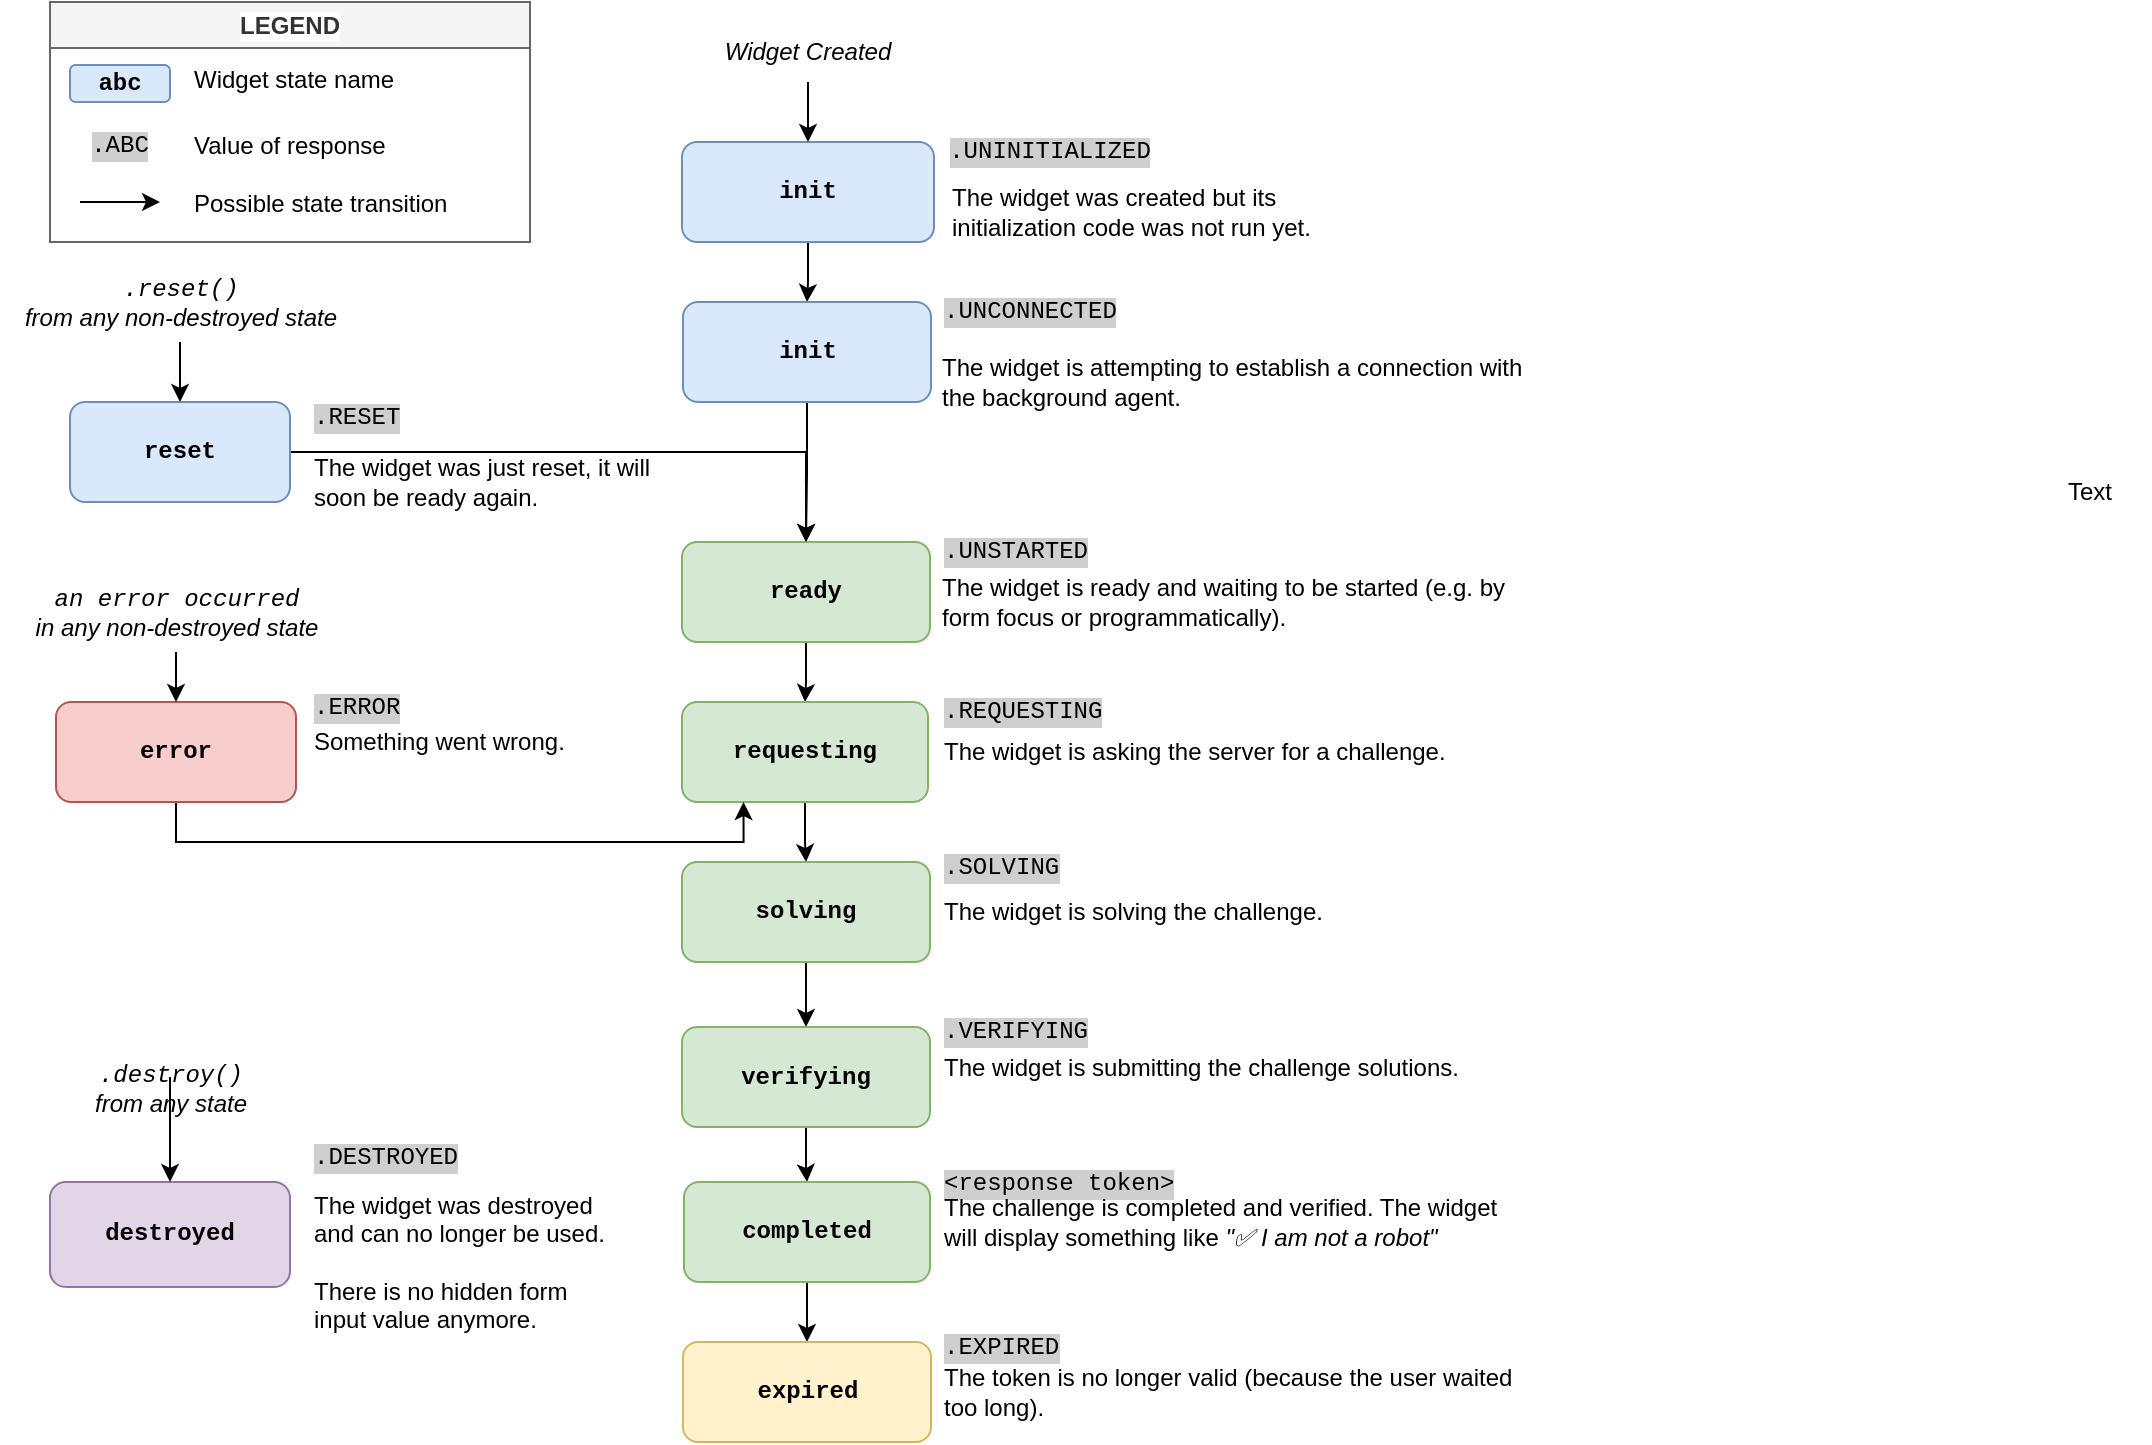 <mxfile version="21.1.4" type="device">
  <diagram name="Page-1" id="PT5pHbwSkdIb-5FwEzC8">
    <mxGraphModel dx="1397" dy="1033" grid="1" gridSize="10" guides="1" tooltips="1" connect="1" arrows="1" fold="1" page="1" pageScale="1" pageWidth="827" pageHeight="1169" math="0" shadow="0">
      <root>
        <mxCell id="0" />
        <mxCell id="1" parent="0" />
        <mxCell id="4dWRWvpZWCkxSH6U4_jv-60" style="edgeStyle=orthogonalEdgeStyle;rounded=0;orthogonalLoop=1;jettySize=auto;html=1;entryX=0.5;entryY=0;entryDx=0;entryDy=0;" parent="1" source="4dWRWvpZWCkxSH6U4_jv-3" target="4dWRWvpZWCkxSH6U4_jv-7" edge="1">
          <mxGeometry relative="1" as="geometry" />
        </mxCell>
        <mxCell id="4dWRWvpZWCkxSH6U4_jv-3" value="&lt;div&gt;reset&lt;/div&gt;" style="rounded=1;whiteSpace=wrap;html=1;fillColor=#dae8fc;strokeColor=#6c8ebf;fontFamily=Courier New;fontStyle=1" parent="1" vertex="1">
          <mxGeometry x="50" y="210" width="110" height="50" as="geometry" />
        </mxCell>
        <mxCell id="4dWRWvpZWCkxSH6U4_jv-74" style="edgeStyle=orthogonalEdgeStyle;rounded=0;orthogonalLoop=1;jettySize=auto;html=1;entryX=0.5;entryY=0;entryDx=0;entryDy=0;" parent="1" source="4dWRWvpZWCkxSH6U4_jv-4" target="4dWRWvpZWCkxSH6U4_jv-71" edge="1">
          <mxGeometry relative="1" as="geometry" />
        </mxCell>
        <mxCell id="4dWRWvpZWCkxSH6U4_jv-4" value="&lt;div&gt;&lt;p&gt;init&lt;/p&gt;&lt;/div&gt;" style="rounded=1;whiteSpace=wrap;html=1;fillColor=#dae8fc;strokeColor=#6c8ebf;fontFamily=Courier New;fontStyle=1" parent="1" vertex="1">
          <mxGeometry x="356" y="80" width="126" height="50" as="geometry" />
        </mxCell>
        <mxCell id="4dWRWvpZWCkxSH6U4_jv-73" style="edgeStyle=orthogonalEdgeStyle;rounded=0;orthogonalLoop=1;jettySize=auto;html=1;entryX=0.5;entryY=0;entryDx=0;entryDy=0;" parent="1" source="4dWRWvpZWCkxSH6U4_jv-5" target="4dWRWvpZWCkxSH6U4_jv-4" edge="1">
          <mxGeometry relative="1" as="geometry" />
        </mxCell>
        <mxCell id="4dWRWvpZWCkxSH6U4_jv-5" value="Widget Created" style="text;html=1;strokeColor=none;fillColor=none;align=center;verticalAlign=middle;whiteSpace=wrap;rounded=0;fontStyle=2" parent="1" vertex="1">
          <mxGeometry x="376" y="20" width="86" height="30" as="geometry" />
        </mxCell>
        <mxCell id="4dWRWvpZWCkxSH6U4_jv-17" style="edgeStyle=orthogonalEdgeStyle;rounded=0;orthogonalLoop=1;jettySize=auto;html=1;entryX=0.5;entryY=0;entryDx=0;entryDy=0;" parent="1" source="4dWRWvpZWCkxSH6U4_jv-7" target="4dWRWvpZWCkxSH6U4_jv-8" edge="1">
          <mxGeometry relative="1" as="geometry" />
        </mxCell>
        <mxCell id="4dWRWvpZWCkxSH6U4_jv-7" value="ready" style="rounded=1;whiteSpace=wrap;html=1;fillColor=#d5e8d4;strokeColor=#82b366;fontFamily=Courier New;fontStyle=1" parent="1" vertex="1">
          <mxGeometry x="356" y="280" width="124" height="50" as="geometry" />
        </mxCell>
        <mxCell id="4dWRWvpZWCkxSH6U4_jv-18" style="edgeStyle=orthogonalEdgeStyle;rounded=0;orthogonalLoop=1;jettySize=auto;html=1;entryX=0.5;entryY=0;entryDx=0;entryDy=0;" parent="1" source="4dWRWvpZWCkxSH6U4_jv-8" target="4dWRWvpZWCkxSH6U4_jv-9" edge="1">
          <mxGeometry relative="1" as="geometry" />
        </mxCell>
        <mxCell id="4dWRWvpZWCkxSH6U4_jv-8" value="requesting" style="rounded=1;whiteSpace=wrap;html=1;fillColor=#d5e8d4;strokeColor=#82b366;fontFamily=Courier New;fontStyle=1" parent="1" vertex="1">
          <mxGeometry x="356" y="360" width="123" height="50" as="geometry" />
        </mxCell>
        <mxCell id="4dWRWvpZWCkxSH6U4_jv-19" style="edgeStyle=orthogonalEdgeStyle;rounded=0;orthogonalLoop=1;jettySize=auto;html=1;entryX=0.5;entryY=0;entryDx=0;entryDy=0;" parent="1" source="4dWRWvpZWCkxSH6U4_jv-9" target="4dWRWvpZWCkxSH6U4_jv-10" edge="1">
          <mxGeometry relative="1" as="geometry" />
        </mxCell>
        <mxCell id="4dWRWvpZWCkxSH6U4_jv-9" value="solving" style="rounded=1;whiteSpace=wrap;html=1;fillColor=#d5e8d4;strokeColor=#82b366;fontFamily=Courier New;fontStyle=1" parent="1" vertex="1">
          <mxGeometry x="356" y="440" width="124" height="50" as="geometry" />
        </mxCell>
        <mxCell id="4dWRWvpZWCkxSH6U4_jv-20" style="edgeStyle=orthogonalEdgeStyle;rounded=0;orthogonalLoop=1;jettySize=auto;html=1;entryX=0.5;entryY=0;entryDx=0;entryDy=0;" parent="1" source="4dWRWvpZWCkxSH6U4_jv-10" target="4dWRWvpZWCkxSH6U4_jv-11" edge="1">
          <mxGeometry relative="1" as="geometry" />
        </mxCell>
        <mxCell id="4dWRWvpZWCkxSH6U4_jv-10" value="verifying" style="rounded=1;whiteSpace=wrap;html=1;fillColor=#d5e8d4;strokeColor=#82b366;fontFamily=Courier New;fontStyle=1" parent="1" vertex="1">
          <mxGeometry x="356" y="522.5" width="124" height="50" as="geometry" />
        </mxCell>
        <mxCell id="4dWRWvpZWCkxSH6U4_jv-21" style="edgeStyle=orthogonalEdgeStyle;rounded=0;orthogonalLoop=1;jettySize=auto;html=1;entryX=0.5;entryY=0;entryDx=0;entryDy=0;" parent="1" source="4dWRWvpZWCkxSH6U4_jv-11" target="4dWRWvpZWCkxSH6U4_jv-12" edge="1">
          <mxGeometry relative="1" as="geometry" />
        </mxCell>
        <mxCell id="4dWRWvpZWCkxSH6U4_jv-11" value="completed" style="rounded=1;whiteSpace=wrap;html=1;fillColor=#d5e8d4;strokeColor=#82b366;fontFamily=Courier New;fontStyle=1" parent="1" vertex="1">
          <mxGeometry x="357" y="600" width="123" height="50" as="geometry" />
        </mxCell>
        <mxCell id="4dWRWvpZWCkxSH6U4_jv-12" value="expired" style="rounded=1;whiteSpace=wrap;html=1;fillColor=#fff2cc;strokeColor=#d6b656;fontFamily=Courier New;fontStyle=1" parent="1" vertex="1">
          <mxGeometry x="356.5" y="680" width="124" height="50" as="geometry" />
        </mxCell>
        <mxCell id="4dWRWvpZWCkxSH6U4_jv-14" value="destroyed" style="rounded=1;whiteSpace=wrap;html=1;fillColor=#e1d5e7;strokeColor=#9673a6;fontFamily=Courier New;fontStyle=1" parent="1" vertex="1">
          <mxGeometry x="40" y="600" width="120" height="52.5" as="geometry" />
        </mxCell>
        <mxCell id="oPpQbd-vWtSJciQHWR1J-1" style="edgeStyle=orthogonalEdgeStyle;rounded=0;orthogonalLoop=1;jettySize=auto;html=1;entryX=0.25;entryY=1;entryDx=0;entryDy=0;exitX=0.5;exitY=1;exitDx=0;exitDy=0;" edge="1" parent="1" source="4dWRWvpZWCkxSH6U4_jv-15" target="4dWRWvpZWCkxSH6U4_jv-8">
          <mxGeometry relative="1" as="geometry">
            <mxPoint x="103" y="430" as="targetPoint" />
          </mxGeometry>
        </mxCell>
        <mxCell id="4dWRWvpZWCkxSH6U4_jv-15" value="error" style="rounded=1;whiteSpace=wrap;html=1;fillColor=#f8cecc;strokeColor=#b85450;fontFamily=Courier New;fontStyle=1" parent="1" vertex="1">
          <mxGeometry x="43" y="360" width="120" height="50" as="geometry" />
        </mxCell>
        <mxCell id="4dWRWvpZWCkxSH6U4_jv-30" value=".UNSTARTED" style="text;html=1;strokeColor=none;fillColor=none;align=left;verticalAlign=middle;whiteSpace=wrap;rounded=0;fontFamily=Courier New;fontStyle=0;labelBackgroundColor=#CFCFCF;" parent="1" vertex="1">
          <mxGeometry x="485" y="270" width="60" height="30" as="geometry" />
        </mxCell>
        <mxCell id="4dWRWvpZWCkxSH6U4_jv-31" value=".REQUESTING" style="text;html=1;strokeColor=none;fillColor=none;align=left;verticalAlign=middle;whiteSpace=wrap;rounded=0;fontFamily=Courier New;fontStyle=0;labelBackgroundColor=#CFCFCF;" parent="1" vertex="1">
          <mxGeometry x="485" y="350" width="60" height="30" as="geometry" />
        </mxCell>
        <mxCell id="4dWRWvpZWCkxSH6U4_jv-32" value=".SOLVING" style="text;html=1;strokeColor=none;fillColor=none;align=left;verticalAlign=middle;whiteSpace=wrap;rounded=0;fontFamily=Courier New;fontStyle=0;labelBackgroundColor=#CFCFCF;" parent="1" vertex="1">
          <mxGeometry x="485" y="430" width="100" height="25" as="geometry" />
        </mxCell>
        <mxCell id="4dWRWvpZWCkxSH6U4_jv-33" value=".VERIFYING" style="text;html=1;strokeColor=none;fillColor=none;align=left;verticalAlign=middle;whiteSpace=wrap;rounded=0;fontFamily=Courier New;fontStyle=0;labelBackgroundColor=#CFCFCF;" parent="1" vertex="1">
          <mxGeometry x="485" y="510" width="60" height="30" as="geometry" />
        </mxCell>
        <mxCell id="4dWRWvpZWCkxSH6U4_jv-34" value="&amp;lt;response token&amp;gt;" style="text;html=1;strokeColor=none;fillColor=none;align=left;verticalAlign=middle;whiteSpace=wrap;rounded=0;fontFamily=Courier New;fontStyle=0;labelBackgroundColor=#CFCFCF;" parent="1" vertex="1">
          <mxGeometry x="485" y="590" width="150" height="22.5" as="geometry" />
        </mxCell>
        <mxCell id="4dWRWvpZWCkxSH6U4_jv-36" value=".EXPIRED" style="text;html=1;strokeColor=none;fillColor=none;align=left;verticalAlign=middle;whiteSpace=wrap;rounded=0;fontFamily=Courier New;fontStyle=0;labelBackgroundColor=#CFCFCF;" parent="1" vertex="1">
          <mxGeometry x="485" y="670" width="110" height="25" as="geometry" />
        </mxCell>
        <mxCell id="4dWRWvpZWCkxSH6U4_jv-37" value=".UNINITIALIZED" style="text;html=1;strokeColor=none;fillColor=none;align=center;verticalAlign=middle;whiteSpace=wrap;rounded=0;fontFamily=Courier New;fontStyle=0;labelBackgroundColor=#CFCFCF;" parent="1" vertex="1">
          <mxGeometry x="510" y="70" width="60" height="30" as="geometry" />
        </mxCell>
        <mxCell id="4dWRWvpZWCkxSH6U4_jv-39" value=".RESET" style="text;html=1;strokeColor=none;fillColor=none;align=left;verticalAlign=middle;whiteSpace=wrap;rounded=0;fontFamily=Courier New;fontStyle=0;labelBackgroundColor=#CFCFCF;" parent="1" vertex="1">
          <mxGeometry x="170" y="205" width="110" height="25" as="geometry" />
        </mxCell>
        <mxCell id="4dWRWvpZWCkxSH6U4_jv-40" value=".ERROR" style="text;html=1;strokeColor=none;fillColor=none;align=left;verticalAlign=middle;whiteSpace=wrap;rounded=0;fontFamily=Courier New;fontStyle=0;labelBackgroundColor=#CFCFCF;" parent="1" vertex="1">
          <mxGeometry x="170" y="350" width="110" height="25" as="geometry" />
        </mxCell>
        <mxCell id="4dWRWvpZWCkxSH6U4_jv-44" value="" style="endArrow=classic;html=1;rounded=0;entryX=0.5;entryY=0;entryDx=0;entryDy=0;" parent="1" target="4dWRWvpZWCkxSH6U4_jv-14" edge="1">
          <mxGeometry width="50" height="50" relative="1" as="geometry">
            <mxPoint x="100" y="547.5" as="sourcePoint" />
            <mxPoint x="240" y="607.5" as="targetPoint" />
          </mxGeometry>
        </mxCell>
        <mxCell id="4dWRWvpZWCkxSH6U4_jv-45" value="&lt;font face=&quot;Courier New&quot;&gt;.destroy()&lt;/font&gt;&lt;br&gt;from any state" style="text;html=1;align=center;verticalAlign=middle;resizable=0;points=[];autosize=1;strokeColor=none;fillColor=none;fontStyle=2" parent="1" vertex="1">
          <mxGeometry x="50" y="532.5" width="100" height="40" as="geometry" />
        </mxCell>
        <mxCell id="4dWRWvpZWCkxSH6U4_jv-64" style="edgeStyle=orthogonalEdgeStyle;rounded=0;orthogonalLoop=1;jettySize=auto;html=1;entryX=0.5;entryY=0;entryDx=0;entryDy=0;" parent="1" source="4dWRWvpZWCkxSH6U4_jv-63" target="4dWRWvpZWCkxSH6U4_jv-3" edge="1">
          <mxGeometry relative="1" as="geometry" />
        </mxCell>
        <mxCell id="4dWRWvpZWCkxSH6U4_jv-63" value="&lt;font face=&quot;Courier New&quot;&gt;.reset()&lt;/font&gt;&lt;br&gt;&lt;div&gt;from any non-destroyed state&lt;/div&gt;" style="text;html=1;align=center;verticalAlign=middle;resizable=0;points=[];autosize=1;strokeColor=none;fillColor=none;fontStyle=2" parent="1" vertex="1">
          <mxGeometry x="15" y="140" width="180" height="40" as="geometry" />
        </mxCell>
        <mxCell id="4dWRWvpZWCkxSH6U4_jv-70" style="edgeStyle=orthogonalEdgeStyle;rounded=0;orthogonalLoop=1;jettySize=auto;html=1;entryX=0.5;entryY=0;entryDx=0;entryDy=0;" parent="1" source="4dWRWvpZWCkxSH6U4_jv-69" target="4dWRWvpZWCkxSH6U4_jv-15" edge="1">
          <mxGeometry relative="1" as="geometry" />
        </mxCell>
        <mxCell id="4dWRWvpZWCkxSH6U4_jv-69" value="&lt;div&gt;&lt;font face=&quot;Courier New&quot;&gt;an error occurred&lt;/font&gt;&lt;br&gt;&lt;/div&gt;&lt;div&gt;in any non-destroyed state&lt;/div&gt;" style="text;html=1;align=center;verticalAlign=middle;resizable=0;points=[];autosize=1;strokeColor=none;fillColor=none;fontStyle=2" parent="1" vertex="1">
          <mxGeometry x="23" y="295" width="160" height="40" as="geometry" />
        </mxCell>
        <mxCell id="4dWRWvpZWCkxSH6U4_jv-78" style="edgeStyle=orthogonalEdgeStyle;rounded=0;orthogonalLoop=1;jettySize=auto;html=1;entryX=0.5;entryY=0;entryDx=0;entryDy=0;" parent="1" source="4dWRWvpZWCkxSH6U4_jv-71" target="4dWRWvpZWCkxSH6U4_jv-7" edge="1">
          <mxGeometry relative="1" as="geometry" />
        </mxCell>
        <mxCell id="4dWRWvpZWCkxSH6U4_jv-71" value="&lt;div&gt;&lt;p&gt;init&lt;/p&gt;&lt;/div&gt;" style="rounded=1;whiteSpace=wrap;html=1;fillColor=#dae8fc;strokeColor=#6c8ebf;fontFamily=Courier New;fontStyle=1" parent="1" vertex="1">
          <mxGeometry x="356.5" y="160" width="124" height="50" as="geometry" />
        </mxCell>
        <mxCell id="4dWRWvpZWCkxSH6U4_jv-77" value=".UNCONNECTED" style="text;html=1;strokeColor=none;fillColor=none;align=left;verticalAlign=middle;whiteSpace=wrap;rounded=0;fontFamily=Courier New;fontStyle=0;labelBackgroundColor=#CFCFCF;" parent="1" vertex="1">
          <mxGeometry x="485" y="150" width="60" height="30" as="geometry" />
        </mxCell>
        <mxCell id="4dWRWvpZWCkxSH6U4_jv-79" value="&lt;div&gt;LEGEND&lt;/div&gt;" style="swimlane;whiteSpace=wrap;html=1;labelBackgroundColor=default;fillColor=#f5f5f5;strokeColor=#666666;fontColor=#333333;" parent="1" vertex="1">
          <mxGeometry x="40" y="10" width="240" height="120" as="geometry" />
        </mxCell>
        <mxCell id="4dWRWvpZWCkxSH6U4_jv-80" value="abc" style="rounded=1;whiteSpace=wrap;html=1;fillColor=#dae8fc;strokeColor=#6c8ebf;fontFamily=Courier New;fontStyle=1" parent="4dWRWvpZWCkxSH6U4_jv-79" vertex="1">
          <mxGeometry x="10" y="31.5" width="50" height="18.5" as="geometry" />
        </mxCell>
        <mxCell id="4dWRWvpZWCkxSH6U4_jv-82" value="Widget state name" style="text;html=1;strokeColor=none;fillColor=none;align=left;verticalAlign=middle;whiteSpace=wrap;rounded=0;" parent="4dWRWvpZWCkxSH6U4_jv-79" vertex="1">
          <mxGeometry x="70" y="28" width="150" height="22" as="geometry" />
        </mxCell>
        <mxCell id="4dWRWvpZWCkxSH6U4_jv-84" value=".ABC" style="text;html=1;strokeColor=none;fillColor=none;align=center;verticalAlign=middle;whiteSpace=wrap;rounded=0;labelBackgroundColor=#CFCFCF;fontFamily=Courier New;" parent="4dWRWvpZWCkxSH6U4_jv-79" vertex="1">
          <mxGeometry x="10" y="62" width="50" height="20" as="geometry" />
        </mxCell>
        <mxCell id="4dWRWvpZWCkxSH6U4_jv-85" value="Value of response" style="text;html=1;strokeColor=none;fillColor=none;align=left;verticalAlign=middle;whiteSpace=wrap;rounded=0;" parent="4dWRWvpZWCkxSH6U4_jv-79" vertex="1">
          <mxGeometry x="70" y="61" width="150" height="22" as="geometry" />
        </mxCell>
        <mxCell id="4dWRWvpZWCkxSH6U4_jv-87" value="" style="endArrow=classic;html=1;rounded=0;" parent="4dWRWvpZWCkxSH6U4_jv-79" edge="1">
          <mxGeometry width="50" height="50" relative="1" as="geometry">
            <mxPoint x="15" y="100" as="sourcePoint" />
            <mxPoint x="55" y="100" as="targetPoint" />
          </mxGeometry>
        </mxCell>
        <mxCell id="4dWRWvpZWCkxSH6U4_jv-88" value="&lt;div&gt;Possible state transition&lt;/div&gt;" style="text;html=1;strokeColor=none;fillColor=none;align=left;verticalAlign=middle;whiteSpace=wrap;rounded=0;" parent="4dWRWvpZWCkxSH6U4_jv-79" vertex="1">
          <mxGeometry x="70" y="90" width="150" height="22" as="geometry" />
        </mxCell>
        <mxCell id="4dWRWvpZWCkxSH6U4_jv-89" value="&lt;div align=&quot;left&quot;&gt;The widget was created but its initialization code was not run yet.&lt;br&gt;&lt;/div&gt;" style="text;html=1;strokeColor=none;fillColor=none;align=center;verticalAlign=middle;whiteSpace=wrap;rounded=0;" parent="1" vertex="1">
          <mxGeometry x="490" y="100" width="200" height="30" as="geometry" />
        </mxCell>
        <mxCell id="4dWRWvpZWCkxSH6U4_jv-90" value="&lt;div align=&quot;left&quot;&gt;The widget is attempting to establish a connection with the background agent.&lt;br&gt;&lt;/div&gt;" style="text;html=1;strokeColor=none;fillColor=none;align=center;verticalAlign=middle;whiteSpace=wrap;rounded=0;" parent="1" vertex="1">
          <mxGeometry x="485" y="180" width="295" height="40" as="geometry" />
        </mxCell>
        <mxCell id="4dWRWvpZWCkxSH6U4_jv-91" value="&lt;div align=&quot;left&quot;&gt;The widget is ready and waiting to be started (e.g. by form focus or programmatically).&lt;br&gt;&lt;/div&gt;" style="text;html=1;strokeColor=none;fillColor=none;align=center;verticalAlign=middle;whiteSpace=wrap;rounded=0;" parent="1" vertex="1">
          <mxGeometry x="485" y="290" width="295" height="40" as="geometry" />
        </mxCell>
        <mxCell id="4dWRWvpZWCkxSH6U4_jv-92" value="&lt;div align=&quot;left&quot;&gt;The widget is asking the server for a challenge.&lt;br&gt;&lt;/div&gt;" style="text;html=1;strokeColor=none;fillColor=none;align=left;verticalAlign=middle;whiteSpace=wrap;rounded=0;" parent="1" vertex="1">
          <mxGeometry x="485" y="365" width="295" height="40" as="geometry" />
        </mxCell>
        <mxCell id="4dWRWvpZWCkxSH6U4_jv-93" value="&lt;div align=&quot;left&quot;&gt;The widget is solving the challenge.&lt;br&gt;&lt;/div&gt;" style="text;html=1;strokeColor=none;fillColor=none;align=left;verticalAlign=middle;whiteSpace=wrap;rounded=0;" parent="1" vertex="1">
          <mxGeometry x="485" y="445" width="295" height="40" as="geometry" />
        </mxCell>
        <mxCell id="4dWRWvpZWCkxSH6U4_jv-95" value="&lt;div align=&quot;left&quot;&gt;The widget is submitting the challenge solutions.&lt;br&gt;&lt;/div&gt;" style="text;html=1;strokeColor=none;fillColor=none;align=left;verticalAlign=middle;whiteSpace=wrap;rounded=0;" parent="1" vertex="1">
          <mxGeometry x="485" y="522.5" width="295" height="40" as="geometry" />
        </mxCell>
        <mxCell id="4dWRWvpZWCkxSH6U4_jv-96" value="&lt;div align=&quot;left&quot;&gt;The challenge is completed and verified. The widget will display something like &lt;i&gt;&quot;✅ I am not a robot&quot; &lt;/i&gt;&lt;br&gt;&lt;/div&gt;" style="text;html=1;strokeColor=none;fillColor=none;align=left;verticalAlign=middle;whiteSpace=wrap;rounded=0;" parent="1" vertex="1">
          <mxGeometry x="485" y="600" width="295" height="40" as="geometry" />
        </mxCell>
        <mxCell id="4dWRWvpZWCkxSH6U4_jv-97" value="&lt;div align=&quot;left&quot;&gt;The token is no longer valid (because the user waited too long).&lt;br&gt;&lt;/div&gt;" style="text;html=1;strokeColor=none;fillColor=none;align=left;verticalAlign=middle;whiteSpace=wrap;rounded=0;" parent="1" vertex="1">
          <mxGeometry x="485" y="685" width="295" height="40" as="geometry" />
        </mxCell>
        <mxCell id="4dWRWvpZWCkxSH6U4_jv-98" value="&lt;div align=&quot;left&quot;&gt;Something went wrong.&lt;br&gt;&lt;/div&gt;" style="text;html=1;strokeColor=none;fillColor=none;align=left;verticalAlign=middle;whiteSpace=wrap;rounded=0;" parent="1" vertex="1">
          <mxGeometry x="170" y="360" width="295" height="40" as="geometry" />
        </mxCell>
        <mxCell id="4dWRWvpZWCkxSH6U4_jv-99" value="The widget was destroyed&lt;br&gt;and can no longer be used.&lt;br&gt;&lt;br&gt;There is no hidden form input value anymore." style="text;html=1;strokeColor=none;fillColor=none;align=left;verticalAlign=middle;whiteSpace=wrap;rounded=0;" parent="1" vertex="1">
          <mxGeometry x="170" y="620" width="153" height="40" as="geometry" />
        </mxCell>
        <mxCell id="4dWRWvpZWCkxSH6U4_jv-100" value="The widget was just reset, it will&lt;br&gt;soon be ready again." style="text;html=1;strokeColor=none;fillColor=none;align=left;verticalAlign=middle;whiteSpace=wrap;rounded=0;" parent="1" vertex="1">
          <mxGeometry x="170" y="230" width="295" height="40" as="geometry" />
        </mxCell>
        <mxCell id="4dWRWvpZWCkxSH6U4_jv-102" value="&lt;div&gt;.DESTROYED&lt;/div&gt;" style="text;html=1;strokeColor=none;fillColor=none;align=left;verticalAlign=middle;whiteSpace=wrap;rounded=0;fontFamily=Courier New;fontStyle=0;labelBackgroundColor=#CFCFCF;" parent="1" vertex="1">
          <mxGeometry x="170" y="572.5" width="60" height="30" as="geometry" />
        </mxCell>
        <mxCell id="oPpQbd-vWtSJciQHWR1J-2" value="Text" style="text;html=1;strokeColor=none;fillColor=none;align=center;verticalAlign=middle;whiteSpace=wrap;rounded=0;" vertex="1" parent="1">
          <mxGeometry x="1030" y="240" width="60" height="30" as="geometry" />
        </mxCell>
      </root>
    </mxGraphModel>
  </diagram>
</mxfile>

